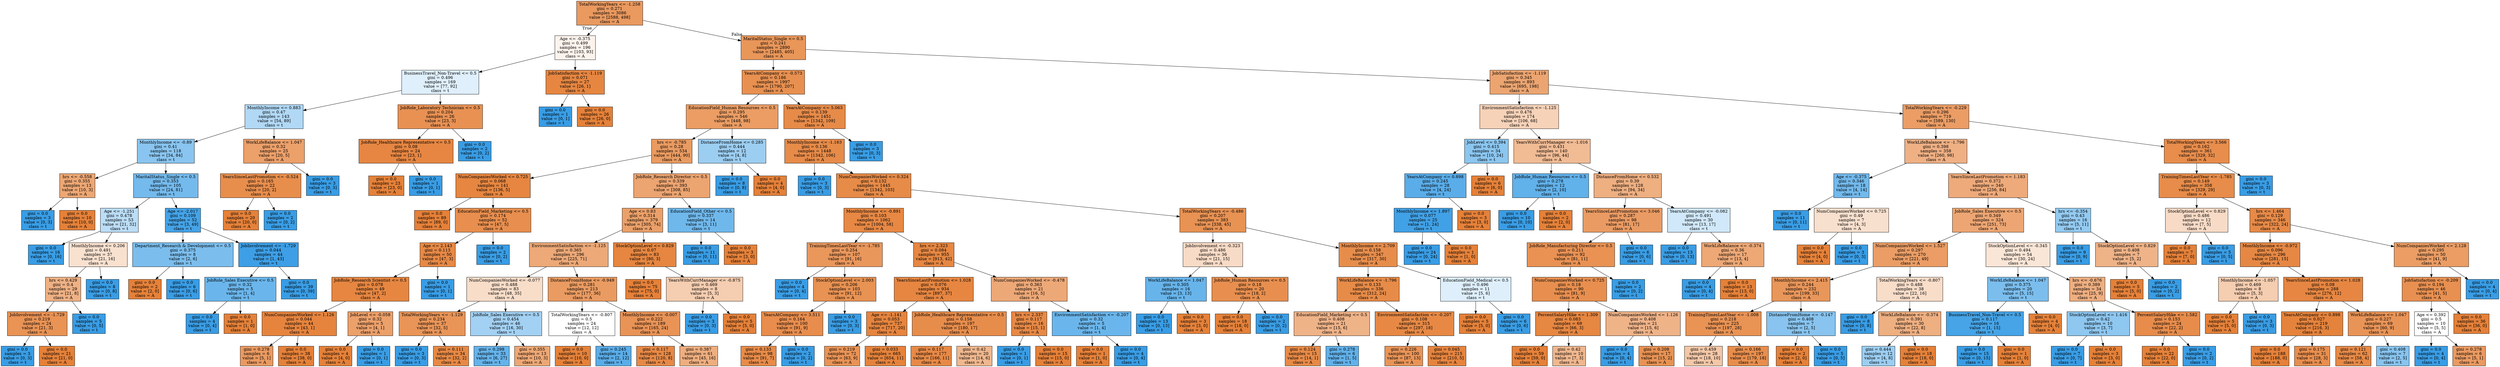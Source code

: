digraph Tree {
node [shape=box, style="filled", color="black"] ;
0 [label="TotalWorkingYears <= -1.258\ngini = 0.271\nsamples = 3086\nvalue = [2588, 498]\nclass = A", fillcolor="#ea995f"] ;
1 [label="Age <= -0.375\ngini = 0.499\nsamples = 196\nvalue = [103, 93]\nclass = A", fillcolor="#fcf3ec"] ;
0 -> 1 [labeldistance=2.5, labelangle=45, headlabel="True"] ;
2 [label="BusinessTravel_Non-Travel <= 0.5\ngini = 0.496\nsamples = 169\nvalue = [77, 92]\nclass = t", fillcolor="#dfeffb"] ;
1 -> 2 ;
3 [label="MonthlyIncome <= 0.883\ngini = 0.47\nsamples = 143\nvalue = [54, 89]\nclass = t", fillcolor="#b1d8f5"] ;
2 -> 3 ;
4 [label="MonthlyIncome <= -0.89\ngini = 0.41\nsamples = 118\nvalue = [34, 84]\nclass = t", fillcolor="#89c5f0"] ;
3 -> 4 ;
5 [label="hrs <= -0.558\ngini = 0.355\nsamples = 13\nvalue = [10, 3]\nclass = A", fillcolor="#eda774"] ;
4 -> 5 ;
6 [label="gini = 0.0\nsamples = 3\nvalue = [0, 3]\nclass = t", fillcolor="#399de5"] ;
5 -> 6 ;
7 [label="gini = 0.0\nsamples = 10\nvalue = [10, 0]\nclass = A", fillcolor="#e58139"] ;
5 -> 7 ;
8 [label="MaritalStatus_Single <= 0.5\ngini = 0.353\nsamples = 105\nvalue = [24, 81]\nclass = t", fillcolor="#74baed"] ;
4 -> 8 ;
9 [label="Age <= -1.251\ngini = 0.478\nsamples = 53\nvalue = [21, 32]\nclass = t", fillcolor="#bbddf6"] ;
8 -> 9 ;
10 [label="gini = 0.0\nsamples = 16\nvalue = [0, 16]\nclass = t", fillcolor="#399de5"] ;
9 -> 10 ;
11 [label="MonthlyIncome <= 0.206\ngini = 0.491\nsamples = 37\nvalue = [21, 16]\nclass = A", fillcolor="#f9e1d0"] ;
9 -> 11 ;
12 [label="hrs <= 0.429\ngini = 0.4\nsamples = 29\nvalue = [21, 8]\nclass = A", fillcolor="#efb184"] ;
11 -> 12 ;
13 [label="JobInvolvement <= -1.729\ngini = 0.219\nsamples = 24\nvalue = [21, 3]\nclass = A", fillcolor="#e99355"] ;
12 -> 13 ;
14 [label="gini = 0.0\nsamples = 3\nvalue = [0, 3]\nclass = t", fillcolor="#399de5"] ;
13 -> 14 ;
15 [label="gini = 0.0\nsamples = 21\nvalue = [21, 0]\nclass = A", fillcolor="#e58139"] ;
13 -> 15 ;
16 [label="gini = 0.0\nsamples = 5\nvalue = [0, 5]\nclass = t", fillcolor="#399de5"] ;
12 -> 16 ;
17 [label="gini = 0.0\nsamples = 8\nvalue = [0, 8]\nclass = t", fillcolor="#399de5"] ;
11 -> 17 ;
18 [label="Age <= -2.017\ngini = 0.109\nsamples = 52\nvalue = [3, 49]\nclass = t", fillcolor="#45a3e7"] ;
8 -> 18 ;
19 [label="Department_Research & Development <= 0.5\ngini = 0.375\nsamples = 8\nvalue = [2, 6]\nclass = t", fillcolor="#7bbeee"] ;
18 -> 19 ;
20 [label="gini = 0.0\nsamples = 2\nvalue = [2, 0]\nclass = A", fillcolor="#e58139"] ;
19 -> 20 ;
21 [label="gini = 0.0\nsamples = 6\nvalue = [0, 6]\nclass = t", fillcolor="#399de5"] ;
19 -> 21 ;
22 [label="JobInvolvement <= -1.729\ngini = 0.044\nsamples = 44\nvalue = [1, 43]\nclass = t", fillcolor="#3e9fe6"] ;
18 -> 22 ;
23 [label="JobRole_Sales Executive <= 0.5\ngini = 0.32\nsamples = 5\nvalue = [1, 4]\nclass = t", fillcolor="#6ab6ec"] ;
22 -> 23 ;
24 [label="gini = 0.0\nsamples = 4\nvalue = [0, 4]\nclass = t", fillcolor="#399de5"] ;
23 -> 24 ;
25 [label="gini = 0.0\nsamples = 1\nvalue = [1, 0]\nclass = A", fillcolor="#e58139"] ;
23 -> 25 ;
26 [label="gini = 0.0\nsamples = 39\nvalue = [0, 39]\nclass = t", fillcolor="#399de5"] ;
22 -> 26 ;
27 [label="WorkLifeBalance <= 1.047\ngini = 0.32\nsamples = 25\nvalue = [20, 5]\nclass = A", fillcolor="#eca06a"] ;
3 -> 27 ;
28 [label="YearsSinceLastPromotion <= -0.524\ngini = 0.165\nsamples = 22\nvalue = [20, 2]\nclass = A", fillcolor="#e88e4d"] ;
27 -> 28 ;
29 [label="gini = 0.0\nsamples = 20\nvalue = [20, 0]\nclass = A", fillcolor="#e58139"] ;
28 -> 29 ;
30 [label="gini = 0.0\nsamples = 2\nvalue = [0, 2]\nclass = t", fillcolor="#399de5"] ;
28 -> 30 ;
31 [label="gini = 0.0\nsamples = 3\nvalue = [0, 3]\nclass = t", fillcolor="#399de5"] ;
27 -> 31 ;
32 [label="JobRole_Laboratory Technician <= 0.5\ngini = 0.204\nsamples = 26\nvalue = [23, 3]\nclass = A", fillcolor="#e89153"] ;
2 -> 32 ;
33 [label="JobRole_Healthcare Representative <= 0.5\ngini = 0.08\nsamples = 24\nvalue = [23, 1]\nclass = A", fillcolor="#e68642"] ;
32 -> 33 ;
34 [label="gini = 0.0\nsamples = 23\nvalue = [23, 0]\nclass = A", fillcolor="#e58139"] ;
33 -> 34 ;
35 [label="gini = 0.0\nsamples = 1\nvalue = [0, 1]\nclass = t", fillcolor="#399de5"] ;
33 -> 35 ;
36 [label="gini = 0.0\nsamples = 2\nvalue = [0, 2]\nclass = t", fillcolor="#399de5"] ;
32 -> 36 ;
37 [label="JobSatisfaction <= -1.119\ngini = 0.071\nsamples = 27\nvalue = [26, 1]\nclass = A", fillcolor="#e68641"] ;
1 -> 37 ;
38 [label="gini = 0.0\nsamples = 1\nvalue = [0, 1]\nclass = t", fillcolor="#399de5"] ;
37 -> 38 ;
39 [label="gini = 0.0\nsamples = 26\nvalue = [26, 0]\nclass = A", fillcolor="#e58139"] ;
37 -> 39 ;
40 [label="MaritalStatus_Single <= 0.5\ngini = 0.241\nsamples = 2890\nvalue = [2485, 405]\nclass = A", fillcolor="#e99659"] ;
0 -> 40 [labeldistance=2.5, labelangle=-45, headlabel="False"] ;
41 [label="YearsAtCompany <= -0.573\ngini = 0.186\nsamples = 1997\nvalue = [1790, 207]\nclass = A", fillcolor="#e89050"] ;
40 -> 41 ;
42 [label="EducationField_Human Resources <= 0.5\ngini = 0.295\nsamples = 546\nvalue = [448, 98]\nclass = A", fillcolor="#eb9d64"] ;
41 -> 42 ;
43 [label="hrs <= -0.785\ngini = 0.28\nsamples = 534\nvalue = [444, 90]\nclass = A", fillcolor="#ea9b61"] ;
42 -> 43 ;
44 [label="NumCompaniesWorked <= 0.725\ngini = 0.068\nsamples = 141\nvalue = [136, 5]\nclass = A", fillcolor="#e68640"] ;
43 -> 44 ;
45 [label="gini = 0.0\nsamples = 89\nvalue = [89, 0]\nclass = A", fillcolor="#e58139"] ;
44 -> 45 ;
46 [label="EducationField_Marketing <= 0.5\ngini = 0.174\nsamples = 52\nvalue = [47, 5]\nclass = A", fillcolor="#e88e4e"] ;
44 -> 46 ;
47 [label="Age <= 2.143\ngini = 0.113\nsamples = 50\nvalue = [47, 3]\nclass = A", fillcolor="#e78946"] ;
46 -> 47 ;
48 [label="JobRole_Research Scientist <= 0.5\ngini = 0.078\nsamples = 49\nvalue = [47, 2]\nclass = A", fillcolor="#e68641"] ;
47 -> 48 ;
49 [label="NumCompaniesWorked <= 1.126\ngini = 0.044\nsamples = 44\nvalue = [43, 1]\nclass = A", fillcolor="#e6843e"] ;
48 -> 49 ;
50 [label="gini = 0.278\nsamples = 6\nvalue = [5, 1]\nclass = A", fillcolor="#ea9a61"] ;
49 -> 50 ;
51 [label="gini = 0.0\nsamples = 38\nvalue = [38, 0]\nclass = A", fillcolor="#e58139"] ;
49 -> 51 ;
52 [label="JobLevel <= -0.058\ngini = 0.32\nsamples = 5\nvalue = [4, 1]\nclass = A", fillcolor="#eca06a"] ;
48 -> 52 ;
53 [label="gini = 0.0\nsamples = 4\nvalue = [4, 0]\nclass = A", fillcolor="#e58139"] ;
52 -> 53 ;
54 [label="gini = 0.0\nsamples = 1\nvalue = [0, 1]\nclass = t", fillcolor="#399de5"] ;
52 -> 54 ;
55 [label="gini = 0.0\nsamples = 1\nvalue = [0, 1]\nclass = t", fillcolor="#399de5"] ;
47 -> 55 ;
56 [label="gini = 0.0\nsamples = 2\nvalue = [0, 2]\nclass = t", fillcolor="#399de5"] ;
46 -> 56 ;
57 [label="JobRole_Research Director <= 0.5\ngini = 0.339\nsamples = 393\nvalue = [308, 85]\nclass = A", fillcolor="#eca470"] ;
43 -> 57 ;
58 [label="Age <= 0.83\ngini = 0.314\nsamples = 379\nvalue = [305, 74]\nclass = A", fillcolor="#eba069"] ;
57 -> 58 ;
59 [label="EnvironmentSatisfaction <= -1.125\ngini = 0.365\nsamples = 296\nvalue = [225, 71]\nclass = A", fillcolor="#eda977"] ;
58 -> 59 ;
60 [label="NumCompaniesWorked <= -0.077\ngini = 0.488\nsamples = 83\nvalue = [48, 35]\nclass = A", fillcolor="#f8ddc9"] ;
59 -> 60 ;
61 [label="TotalWorkingYears <= -1.129\ngini = 0.234\nsamples = 37\nvalue = [32, 5]\nclass = A", fillcolor="#e99558"] ;
60 -> 61 ;
62 [label="gini = 0.0\nsamples = 3\nvalue = [0, 3]\nclass = t", fillcolor="#399de5"] ;
61 -> 62 ;
63 [label="gini = 0.111\nsamples = 34\nvalue = [32, 2]\nclass = A", fillcolor="#e78945"] ;
61 -> 63 ;
64 [label="JobRole_Sales Executive <= 0.5\ngini = 0.454\nsamples = 46\nvalue = [16, 30]\nclass = t", fillcolor="#a3d1f3"] ;
60 -> 64 ;
65 [label="gini = 0.298\nsamples = 33\nvalue = [6, 27]\nclass = t", fillcolor="#65b3eb"] ;
64 -> 65 ;
66 [label="gini = 0.355\nsamples = 13\nvalue = [10, 3]\nclass = A", fillcolor="#eda774"] ;
64 -> 66 ;
67 [label="DistanceFromHome <= -0.949\ngini = 0.281\nsamples = 213\nvalue = [177, 36]\nclass = A", fillcolor="#ea9b61"] ;
59 -> 67 ;
68 [label="TotalWorkingYears <= -0.807\ngini = 0.5\nsamples = 24\nvalue = [12, 12]\nclass = A", fillcolor="#ffffff"] ;
67 -> 68 ;
69 [label="gini = 0.0\nsamples = 10\nvalue = [10, 0]\nclass = A", fillcolor="#e58139"] ;
68 -> 69 ;
70 [label="gini = 0.245\nsamples = 14\nvalue = [2, 12]\nclass = t", fillcolor="#5aade9"] ;
68 -> 70 ;
71 [label="MonthlyIncome <= -0.007\ngini = 0.222\nsamples = 189\nvalue = [165, 24]\nclass = A", fillcolor="#e99356"] ;
67 -> 71 ;
72 [label="gini = 0.117\nsamples = 128\nvalue = [120, 8]\nclass = A", fillcolor="#e78946"] ;
71 -> 72 ;
73 [label="gini = 0.387\nsamples = 61\nvalue = [45, 16]\nclass = A", fillcolor="#eeae7f"] ;
71 -> 73 ;
74 [label="StockOptionLevel <= 0.829\ngini = 0.07\nsamples = 83\nvalue = [80, 3]\nclass = A", fillcolor="#e68640"] ;
58 -> 74 ;
75 [label="gini = 0.0\nsamples = 75\nvalue = [75, 0]\nclass = A", fillcolor="#e58139"] ;
74 -> 75 ;
76 [label="YearsWithCurrManager <= -0.875\ngini = 0.469\nsamples = 8\nvalue = [5, 3]\nclass = A", fillcolor="#f5cdb0"] ;
74 -> 76 ;
77 [label="gini = 0.0\nsamples = 3\nvalue = [0, 3]\nclass = t", fillcolor="#399de5"] ;
76 -> 77 ;
78 [label="gini = 0.0\nsamples = 5\nvalue = [5, 0]\nclass = A", fillcolor="#e58139"] ;
76 -> 78 ;
79 [label="EducationField_Other <= 0.5\ngini = 0.337\nsamples = 14\nvalue = [3, 11]\nclass = t", fillcolor="#6fb8ec"] ;
57 -> 79 ;
80 [label="gini = 0.0\nsamples = 11\nvalue = [0, 11]\nclass = t", fillcolor="#399de5"] ;
79 -> 80 ;
81 [label="gini = 0.0\nsamples = 3\nvalue = [3, 0]\nclass = A", fillcolor="#e58139"] ;
79 -> 81 ;
82 [label="DistanceFromHome <= 0.285\ngini = 0.444\nsamples = 12\nvalue = [4, 8]\nclass = t", fillcolor="#9ccef2"] ;
42 -> 82 ;
83 [label="gini = 0.0\nsamples = 8\nvalue = [0, 8]\nclass = t", fillcolor="#399de5"] ;
82 -> 83 ;
84 [label="gini = 0.0\nsamples = 4\nvalue = [4, 0]\nclass = A", fillcolor="#e58139"] ;
82 -> 84 ;
85 [label="YearsAtCompany <= 5.063\ngini = 0.139\nsamples = 1451\nvalue = [1342, 109]\nclass = A", fillcolor="#e78b49"] ;
41 -> 85 ;
86 [label="MonthlyIncome <= -1.163\ngini = 0.136\nsamples = 1448\nvalue = [1342, 106]\nclass = A", fillcolor="#e78b49"] ;
85 -> 86 ;
87 [label="gini = 0.0\nsamples = 3\nvalue = [0, 3]\nclass = t", fillcolor="#399de5"] ;
86 -> 87 ;
88 [label="NumCompaniesWorked <= 0.324\ngini = 0.132\nsamples = 1445\nvalue = [1342, 103]\nclass = A", fillcolor="#e78b48"] ;
86 -> 88 ;
89 [label="MonthlyIncome <= -0.891\ngini = 0.103\nsamples = 1062\nvalue = [1004, 58]\nclass = A", fillcolor="#e78844"] ;
88 -> 89 ;
90 [label="TrainingTimesLastYear <= -1.785\ngini = 0.254\nsamples = 107\nvalue = [91, 16]\nclass = A", fillcolor="#ea975c"] ;
89 -> 90 ;
91 [label="gini = 0.0\nsamples = 4\nvalue = [0, 4]\nclass = t", fillcolor="#399de5"] ;
90 -> 91 ;
92 [label="StockOptionLevel <= 2.003\ngini = 0.206\nsamples = 103\nvalue = [91, 12]\nclass = A", fillcolor="#e89253"] ;
90 -> 92 ;
93 [label="YearsAtCompany <= 3.511\ngini = 0.164\nsamples = 100\nvalue = [91, 9]\nclass = A", fillcolor="#e88d4d"] ;
92 -> 93 ;
94 [label="gini = 0.133\nsamples = 98\nvalue = [91, 7]\nclass = A", fillcolor="#e78b48"] ;
93 -> 94 ;
95 [label="gini = 0.0\nsamples = 2\nvalue = [0, 2]\nclass = t", fillcolor="#399de5"] ;
93 -> 95 ;
96 [label="gini = 0.0\nsamples = 3\nvalue = [0, 3]\nclass = t", fillcolor="#399de5"] ;
92 -> 96 ;
97 [label="hrs <= 2.323\ngini = 0.084\nsamples = 955\nvalue = [913, 42]\nclass = A", fillcolor="#e68742"] ;
89 -> 97 ;
98 [label="YearsSinceLastPromotion <= 1.028\ngini = 0.076\nsamples = 934\nvalue = [897, 37]\nclass = A", fillcolor="#e68641"] ;
97 -> 98 ;
99 [label="Age <= -1.141\ngini = 0.053\nsamples = 737\nvalue = [717, 20]\nclass = A", fillcolor="#e6853f"] ;
98 -> 99 ;
100 [label="gini = 0.219\nsamples = 72\nvalue = [63, 9]\nclass = A", fillcolor="#e99355"] ;
99 -> 100 ;
101 [label="gini = 0.033\nsamples = 665\nvalue = [654, 11]\nclass = A", fillcolor="#e5833c"] ;
99 -> 101 ;
102 [label="JobRole_Healthcare Representative <= 0.5\ngini = 0.158\nsamples = 197\nvalue = [180, 17]\nclass = A", fillcolor="#e78d4c"] ;
98 -> 102 ;
103 [label="gini = 0.117\nsamples = 177\nvalue = [166, 11]\nclass = A", fillcolor="#e78946"] ;
102 -> 103 ;
104 [label="gini = 0.42\nsamples = 20\nvalue = [14, 6]\nclass = A", fillcolor="#f0b78e"] ;
102 -> 104 ;
105 [label="NumCompaniesWorked <= -0.478\ngini = 0.363\nsamples = 21\nvalue = [16, 5]\nclass = A", fillcolor="#eda877"] ;
97 -> 105 ;
106 [label="hrs <= 2.337\ngini = 0.117\nsamples = 16\nvalue = [15, 1]\nclass = A", fillcolor="#e78946"] ;
105 -> 106 ;
107 [label="gini = 0.0\nsamples = 1\nvalue = [0, 1]\nclass = t", fillcolor="#399de5"] ;
106 -> 107 ;
108 [label="gini = 0.0\nsamples = 15\nvalue = [15, 0]\nclass = A", fillcolor="#e58139"] ;
106 -> 108 ;
109 [label="EnvironmentSatisfaction <= -0.207\ngini = 0.32\nsamples = 5\nvalue = [1, 4]\nclass = t", fillcolor="#6ab6ec"] ;
105 -> 109 ;
110 [label="gini = 0.0\nsamples = 1\nvalue = [1, 0]\nclass = A", fillcolor="#e58139"] ;
109 -> 110 ;
111 [label="gini = 0.0\nsamples = 4\nvalue = [0, 4]\nclass = t", fillcolor="#399de5"] ;
109 -> 111 ;
112 [label="TotalWorkingYears <= -0.486\ngini = 0.207\nsamples = 383\nvalue = [338, 45]\nclass = A", fillcolor="#e89253"] ;
88 -> 112 ;
113 [label="JobInvolvement <= -0.323\ngini = 0.486\nsamples = 36\nvalue = [21, 15]\nclass = A", fillcolor="#f8dbc6"] ;
112 -> 113 ;
114 [label="WorkLifeBalance <= 1.047\ngini = 0.305\nsamples = 16\nvalue = [3, 13]\nclass = t", fillcolor="#67b4eb"] ;
113 -> 114 ;
115 [label="gini = 0.0\nsamples = 13\nvalue = [0, 13]\nclass = t", fillcolor="#399de5"] ;
114 -> 115 ;
116 [label="gini = 0.0\nsamples = 3\nvalue = [3, 0]\nclass = A", fillcolor="#e58139"] ;
114 -> 116 ;
117 [label="JobRole_Human Resources <= 0.5\ngini = 0.18\nsamples = 20\nvalue = [18, 2]\nclass = A", fillcolor="#e88f4f"] ;
113 -> 117 ;
118 [label="gini = 0.0\nsamples = 18\nvalue = [18, 0]\nclass = A", fillcolor="#e58139"] ;
117 -> 118 ;
119 [label="gini = 0.0\nsamples = 2\nvalue = [0, 2]\nclass = t", fillcolor="#399de5"] ;
117 -> 119 ;
120 [label="MonthlyIncome <= 2.709\ngini = 0.158\nsamples = 347\nvalue = [317, 30]\nclass = A", fillcolor="#e78d4c"] ;
112 -> 120 ;
121 [label="WorkLifeBalance <= -1.796\ngini = 0.133\nsamples = 336\nvalue = [312, 24]\nclass = A", fillcolor="#e78b48"] ;
120 -> 121 ;
122 [label="EducationField_Marketing <= 0.5\ngini = 0.408\nsamples = 21\nvalue = [15, 6]\nclass = A", fillcolor="#efb388"] ;
121 -> 122 ;
123 [label="gini = 0.124\nsamples = 15\nvalue = [14, 1]\nclass = A", fillcolor="#e78a47"] ;
122 -> 123 ;
124 [label="gini = 0.278\nsamples = 6\nvalue = [1, 5]\nclass = t", fillcolor="#61b1ea"] ;
122 -> 124 ;
125 [label="EnvironmentSatisfaction <= -0.207\ngini = 0.108\nsamples = 315\nvalue = [297, 18]\nclass = A", fillcolor="#e78945"] ;
121 -> 125 ;
126 [label="gini = 0.226\nsamples = 100\nvalue = [87, 13]\nclass = A", fillcolor="#e99457"] ;
125 -> 126 ;
127 [label="gini = 0.045\nsamples = 215\nvalue = [210, 5]\nclass = A", fillcolor="#e6843e"] ;
125 -> 127 ;
128 [label="EducationField_Medical <= 0.5\ngini = 0.496\nsamples = 11\nvalue = [5, 6]\nclass = t", fillcolor="#deeffb"] ;
120 -> 128 ;
129 [label="gini = 0.0\nsamples = 5\nvalue = [5, 0]\nclass = A", fillcolor="#e58139"] ;
128 -> 129 ;
130 [label="gini = 0.0\nsamples = 6\nvalue = [0, 6]\nclass = t", fillcolor="#399de5"] ;
128 -> 130 ;
131 [label="gini = 0.0\nsamples = 3\nvalue = [0, 3]\nclass = t", fillcolor="#399de5"] ;
85 -> 131 ;
132 [label="JobSatisfaction <= -1.119\ngini = 0.345\nsamples = 893\nvalue = [695, 198]\nclass = A", fillcolor="#eca571"] ;
40 -> 132 ;
133 [label="EnvironmentSatisfaction <= -1.125\ngini = 0.476\nsamples = 174\nvalue = [106, 68]\nclass = A", fillcolor="#f6d2b8"] ;
132 -> 133 ;
134 [label="JobLevel <= 0.394\ngini = 0.415\nsamples = 34\nvalue = [10, 24]\nclass = t", fillcolor="#8bc6f0"] ;
133 -> 134 ;
135 [label="YearsAtCompany <= 0.898\ngini = 0.245\nsamples = 28\nvalue = [4, 24]\nclass = t", fillcolor="#5aade9"] ;
134 -> 135 ;
136 [label="MonthlyIncome <= 1.897\ngini = 0.077\nsamples = 25\nvalue = [1, 24]\nclass = t", fillcolor="#41a1e6"] ;
135 -> 136 ;
137 [label="gini = 0.0\nsamples = 24\nvalue = [0, 24]\nclass = t", fillcolor="#399de5"] ;
136 -> 137 ;
138 [label="gini = 0.0\nsamples = 1\nvalue = [1, 0]\nclass = A", fillcolor="#e58139"] ;
136 -> 138 ;
139 [label="gini = 0.0\nsamples = 3\nvalue = [3, 0]\nclass = A", fillcolor="#e58139"] ;
135 -> 139 ;
140 [label="gini = 0.0\nsamples = 6\nvalue = [6, 0]\nclass = A", fillcolor="#e58139"] ;
134 -> 140 ;
141 [label="YearsWithCurrManager <= -1.016\ngini = 0.431\nsamples = 140\nvalue = [96, 44]\nclass = A", fillcolor="#f1bb94"] ;
133 -> 141 ;
142 [label="JobRole_Human Resources <= 0.5\ngini = 0.278\nsamples = 12\nvalue = [2, 10]\nclass = t", fillcolor="#61b1ea"] ;
141 -> 142 ;
143 [label="gini = 0.0\nsamples = 10\nvalue = [0, 10]\nclass = t", fillcolor="#399de5"] ;
142 -> 143 ;
144 [label="gini = 0.0\nsamples = 2\nvalue = [2, 0]\nclass = A", fillcolor="#e58139"] ;
142 -> 144 ;
145 [label="DistanceFromHome <= 0.532\ngini = 0.39\nsamples = 128\nvalue = [94, 34]\nclass = A", fillcolor="#eeaf81"] ;
141 -> 145 ;
146 [label="YearsSinceLastPromotion <= 3.046\ngini = 0.287\nsamples = 98\nvalue = [81, 17]\nclass = A", fillcolor="#ea9b63"] ;
145 -> 146 ;
147 [label="JobRole_Manufacturing Director <= 0.5\ngini = 0.211\nsamples = 92\nvalue = [81, 11]\nclass = A", fillcolor="#e99254"] ;
146 -> 147 ;
148 [label="NumCompaniesWorked <= 0.725\ngini = 0.18\nsamples = 90\nvalue = [81, 9]\nclass = A", fillcolor="#e88f4f"] ;
147 -> 148 ;
149 [label="PercentSalaryHike <= 1.309\ngini = 0.083\nsamples = 69\nvalue = [66, 3]\nclass = A", fillcolor="#e68742"] ;
148 -> 149 ;
150 [label="gini = 0.0\nsamples = 59\nvalue = [59, 0]\nclass = A", fillcolor="#e58139"] ;
149 -> 150 ;
151 [label="gini = 0.42\nsamples = 10\nvalue = [7, 3]\nclass = A", fillcolor="#f0b78e"] ;
149 -> 151 ;
152 [label="NumCompaniesWorked <= 1.126\ngini = 0.408\nsamples = 21\nvalue = [15, 6]\nclass = A", fillcolor="#efb388"] ;
148 -> 152 ;
153 [label="gini = 0.0\nsamples = 4\nvalue = [0, 4]\nclass = t", fillcolor="#399de5"] ;
152 -> 153 ;
154 [label="gini = 0.208\nsamples = 17\nvalue = [15, 2]\nclass = A", fillcolor="#e89253"] ;
152 -> 154 ;
155 [label="gini = 0.0\nsamples = 2\nvalue = [0, 2]\nclass = t", fillcolor="#399de5"] ;
147 -> 155 ;
156 [label="gini = 0.0\nsamples = 6\nvalue = [0, 6]\nclass = t", fillcolor="#399de5"] ;
146 -> 156 ;
157 [label="YearsAtCompany <= -0.082\ngini = 0.491\nsamples = 30\nvalue = [13, 17]\nclass = t", fillcolor="#d0e8f9"] ;
145 -> 157 ;
158 [label="gini = 0.0\nsamples = 13\nvalue = [0, 13]\nclass = t", fillcolor="#399de5"] ;
157 -> 158 ;
159 [label="WorkLifeBalance <= -0.374\ngini = 0.36\nsamples = 17\nvalue = [13, 4]\nclass = A", fillcolor="#eda876"] ;
157 -> 159 ;
160 [label="gini = 0.0\nsamples = 4\nvalue = [0, 4]\nclass = t", fillcolor="#399de5"] ;
159 -> 160 ;
161 [label="gini = 0.0\nsamples = 13\nvalue = [13, 0]\nclass = A", fillcolor="#e58139"] ;
159 -> 161 ;
162 [label="TotalWorkingYears <= -0.229\ngini = 0.296\nsamples = 719\nvalue = [589, 130]\nclass = A", fillcolor="#eb9d65"] ;
132 -> 162 ;
163 [label="WorkLifeBalance <= -1.796\ngini = 0.398\nsamples = 358\nvalue = [260, 98]\nclass = A", fillcolor="#efb084"] ;
162 -> 163 ;
164 [label="Age <= -0.375\ngini = 0.346\nsamples = 18\nvalue = [4, 14]\nclass = t", fillcolor="#72b9ec"] ;
163 -> 164 ;
165 [label="gini = 0.0\nsamples = 11\nvalue = [0, 11]\nclass = t", fillcolor="#399de5"] ;
164 -> 165 ;
166 [label="NumCompaniesWorked <= 0.725\ngini = 0.49\nsamples = 7\nvalue = [4, 3]\nclass = A", fillcolor="#f8e0ce"] ;
164 -> 166 ;
167 [label="gini = 0.0\nsamples = 4\nvalue = [4, 0]\nclass = A", fillcolor="#e58139"] ;
166 -> 167 ;
168 [label="gini = 0.0\nsamples = 3\nvalue = [0, 3]\nclass = t", fillcolor="#399de5"] ;
166 -> 168 ;
169 [label="YearsSinceLastPromotion <= 1.183\ngini = 0.372\nsamples = 340\nvalue = [256, 84]\nclass = A", fillcolor="#eeaa7a"] ;
163 -> 169 ;
170 [label="JobRole_Sales Executive <= 0.5\ngini = 0.349\nsamples = 324\nvalue = [251, 73]\nclass = A", fillcolor="#eda673"] ;
169 -> 170 ;
171 [label="NumCompaniesWorked <= 1.527\ngini = 0.297\nsamples = 270\nvalue = [221, 49]\nclass = A", fillcolor="#eb9d65"] ;
170 -> 171 ;
172 [label="MonthlyIncome <= 2.415\ngini = 0.244\nsamples = 232\nvalue = [199, 33]\nclass = A", fillcolor="#e9965a"] ;
171 -> 172 ;
173 [label="TrainingTimesLastYear <= -1.008\ngini = 0.218\nsamples = 225\nvalue = [197, 28]\nclass = A", fillcolor="#e99355"] ;
172 -> 173 ;
174 [label="gini = 0.459\nsamples = 28\nvalue = [18, 10]\nclass = A", fillcolor="#f3c7a7"] ;
173 -> 174 ;
175 [label="gini = 0.166\nsamples = 197\nvalue = [179, 18]\nclass = A", fillcolor="#e88e4d"] ;
173 -> 175 ;
176 [label="DistanceFromHome <= -0.147\ngini = 0.408\nsamples = 7\nvalue = [2, 5]\nclass = t", fillcolor="#88c4ef"] ;
172 -> 176 ;
177 [label="gini = 0.0\nsamples = 2\nvalue = [2, 0]\nclass = A", fillcolor="#e58139"] ;
176 -> 177 ;
178 [label="gini = 0.0\nsamples = 5\nvalue = [0, 5]\nclass = t", fillcolor="#399de5"] ;
176 -> 178 ;
179 [label="TotalWorkingYears <= -0.807\ngini = 0.488\nsamples = 38\nvalue = [22, 16]\nclass = A", fillcolor="#f8ddc9"] ;
171 -> 179 ;
180 [label="gini = 0.0\nsamples = 8\nvalue = [0, 8]\nclass = t", fillcolor="#399de5"] ;
179 -> 180 ;
181 [label="WorkLifeBalance <= -0.374\ngini = 0.391\nsamples = 30\nvalue = [22, 8]\nclass = A", fillcolor="#eeaf81"] ;
179 -> 181 ;
182 [label="gini = 0.444\nsamples = 12\nvalue = [4, 8]\nclass = t", fillcolor="#9ccef2"] ;
181 -> 182 ;
183 [label="gini = 0.0\nsamples = 18\nvalue = [18, 0]\nclass = A", fillcolor="#e58139"] ;
181 -> 183 ;
184 [label="StockOptionLevel <= -0.345\ngini = 0.494\nsamples = 54\nvalue = [30, 24]\nclass = A", fillcolor="#fae6d7"] ;
170 -> 184 ;
185 [label="WorkLifeBalance <= 1.047\ngini = 0.375\nsamples = 20\nvalue = [5, 15]\nclass = t", fillcolor="#7bbeee"] ;
184 -> 185 ;
186 [label="BusinessTravel_Non-Travel <= 0.5\ngini = 0.117\nsamples = 16\nvalue = [1, 15]\nclass = t", fillcolor="#46a4e7"] ;
185 -> 186 ;
187 [label="gini = 0.0\nsamples = 15\nvalue = [0, 15]\nclass = t", fillcolor="#399de5"] ;
186 -> 187 ;
188 [label="gini = 0.0\nsamples = 1\nvalue = [1, 0]\nclass = A", fillcolor="#e58139"] ;
186 -> 188 ;
189 [label="gini = 0.0\nsamples = 4\nvalue = [4, 0]\nclass = A", fillcolor="#e58139"] ;
185 -> 189 ;
190 [label="hrs <= -0.676\ngini = 0.389\nsamples = 34\nvalue = [25, 9]\nclass = A", fillcolor="#eeae80"] ;
184 -> 190 ;
191 [label="StockOptionLevel <= 1.416\ngini = 0.42\nsamples = 10\nvalue = [3, 7]\nclass = t", fillcolor="#8ec7f0"] ;
190 -> 191 ;
192 [label="gini = 0.0\nsamples = 7\nvalue = [0, 7]\nclass = t", fillcolor="#399de5"] ;
191 -> 192 ;
193 [label="gini = 0.0\nsamples = 3\nvalue = [3, 0]\nclass = A", fillcolor="#e58139"] ;
191 -> 193 ;
194 [label="PercentSalaryHike <= 1.582\ngini = 0.153\nsamples = 24\nvalue = [22, 2]\nclass = A", fillcolor="#e78c4b"] ;
190 -> 194 ;
195 [label="gini = 0.0\nsamples = 22\nvalue = [22, 0]\nclass = A", fillcolor="#e58139"] ;
194 -> 195 ;
196 [label="gini = 0.0\nsamples = 2\nvalue = [0, 2]\nclass = t", fillcolor="#399de5"] ;
194 -> 196 ;
197 [label="hrs <= -0.354\ngini = 0.43\nsamples = 16\nvalue = [5, 11]\nclass = t", fillcolor="#93caf1"] ;
169 -> 197 ;
198 [label="gini = 0.0\nsamples = 9\nvalue = [0, 9]\nclass = t", fillcolor="#399de5"] ;
197 -> 198 ;
199 [label="StockOptionLevel <= 0.829\ngini = 0.408\nsamples = 7\nvalue = [5, 2]\nclass = A", fillcolor="#efb388"] ;
197 -> 199 ;
200 [label="gini = 0.0\nsamples = 5\nvalue = [5, 0]\nclass = A", fillcolor="#e58139"] ;
199 -> 200 ;
201 [label="gini = 0.0\nsamples = 2\nvalue = [0, 2]\nclass = t", fillcolor="#399de5"] ;
199 -> 201 ;
202 [label="TotalWorkingYears <= 3.566\ngini = 0.162\nsamples = 361\nvalue = [329, 32]\nclass = A", fillcolor="#e88d4c"] ;
162 -> 202 ;
203 [label="TrainingTimesLastYear <= -1.785\ngini = 0.149\nsamples = 358\nvalue = [329, 29]\nclass = A", fillcolor="#e78c4a"] ;
202 -> 203 ;
204 [label="StockOptionLevel <= 0.829\ngini = 0.486\nsamples = 12\nvalue = [7, 5]\nclass = A", fillcolor="#f8dbc6"] ;
203 -> 204 ;
205 [label="gini = 0.0\nsamples = 7\nvalue = [7, 0]\nclass = A", fillcolor="#e58139"] ;
204 -> 205 ;
206 [label="gini = 0.0\nsamples = 5\nvalue = [0, 5]\nclass = t", fillcolor="#399de5"] ;
204 -> 206 ;
207 [label="hrs <= 1.464\ngini = 0.129\nsamples = 346\nvalue = [322, 24]\nclass = A", fillcolor="#e78a48"] ;
203 -> 207 ;
208 [label="MonthlyIncome <= -0.972\ngini = 0.096\nsamples = 296\nvalue = [281, 15]\nclass = A", fillcolor="#e68844"] ;
207 -> 208 ;
209 [label="MonthlyIncome <= -1.057\ngini = 0.469\nsamples = 8\nvalue = [5, 3]\nclass = A", fillcolor="#f5cdb0"] ;
208 -> 209 ;
210 [label="gini = 0.0\nsamples = 5\nvalue = [5, 0]\nclass = A", fillcolor="#e58139"] ;
209 -> 210 ;
211 [label="gini = 0.0\nsamples = 3\nvalue = [0, 3]\nclass = t", fillcolor="#399de5"] ;
209 -> 211 ;
212 [label="YearsSinceLastPromotion <= 1.028\ngini = 0.08\nsamples = 288\nvalue = [276, 12]\nclass = A", fillcolor="#e68642"] ;
208 -> 212 ;
213 [label="YearsAtCompany <= 0.898\ngini = 0.027\nsamples = 219\nvalue = [216, 3]\nclass = A", fillcolor="#e5833c"] ;
212 -> 213 ;
214 [label="gini = 0.0\nsamples = 188\nvalue = [188, 0]\nclass = A", fillcolor="#e58139"] ;
213 -> 214 ;
215 [label="gini = 0.175\nsamples = 31\nvalue = [28, 3]\nclass = A", fillcolor="#e88e4e"] ;
213 -> 215 ;
216 [label="WorkLifeBalance <= 1.047\ngini = 0.227\nsamples = 69\nvalue = [60, 9]\nclass = A", fillcolor="#e99457"] ;
212 -> 216 ;
217 [label="gini = 0.121\nsamples = 62\nvalue = [58, 4]\nclass = A", fillcolor="#e78a47"] ;
216 -> 217 ;
218 [label="gini = 0.408\nsamples = 7\nvalue = [2, 5]\nclass = t", fillcolor="#88c4ef"] ;
216 -> 218 ;
219 [label="NumCompaniesWorked <= 2.128\ngini = 0.295\nsamples = 50\nvalue = [41, 9]\nclass = A", fillcolor="#eb9d64"] ;
207 -> 219 ;
220 [label="JobSatisfaction <= -0.209\ngini = 0.194\nsamples = 46\nvalue = [41, 5]\nclass = A", fillcolor="#e89051"] ;
219 -> 220 ;
221 [label="Age <= 0.392\ngini = 0.5\nsamples = 10\nvalue = [5, 5]\nclass = A", fillcolor="#ffffff"] ;
220 -> 221 ;
222 [label="gini = 0.0\nsamples = 4\nvalue = [0, 4]\nclass = t", fillcolor="#399de5"] ;
221 -> 222 ;
223 [label="gini = 0.278\nsamples = 6\nvalue = [5, 1]\nclass = A", fillcolor="#ea9a61"] ;
221 -> 223 ;
224 [label="gini = 0.0\nsamples = 36\nvalue = [36, 0]\nclass = A", fillcolor="#e58139"] ;
220 -> 224 ;
225 [label="gini = 0.0\nsamples = 4\nvalue = [0, 4]\nclass = t", fillcolor="#399de5"] ;
219 -> 225 ;
226 [label="gini = 0.0\nsamples = 3\nvalue = [0, 3]\nclass = t", fillcolor="#399de5"] ;
202 -> 226 ;
}